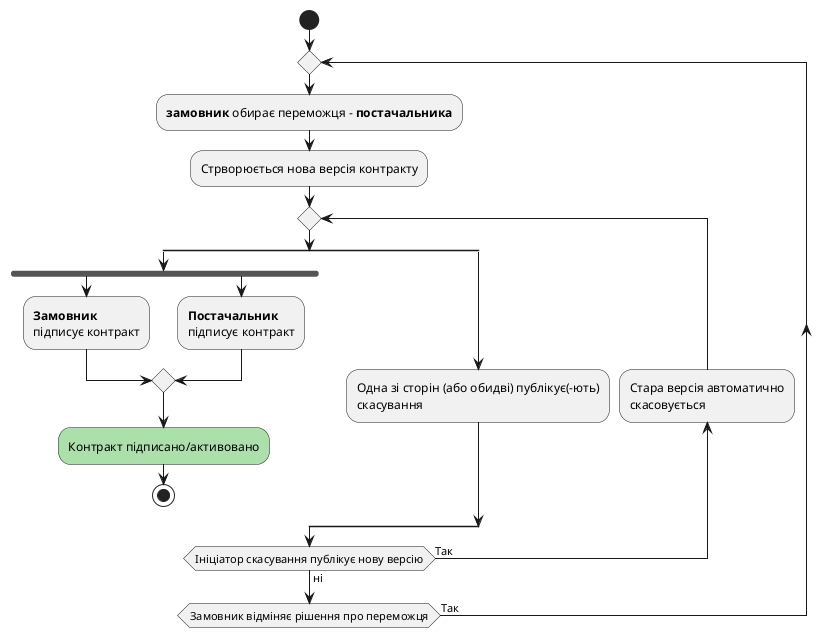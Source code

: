 @startuml
start


repeat

:**замовник** обирає переможця - **постачальника**;


:Стрворюється нова версія контракту;

repeat
split

    fork
        :**Замовник** \nпідписує контракт;
    fork again
        :**Постачальник** \nпідписує контракт;
    end merge
        #abe0ab :Контракт підписано/активовано;
        stop
split again
    :Одна зі сторін (або обидві) публікує(-ють)\nскасування;

end split

backward :Стара версія автоматично\nскасовується;
repeat while (Ініціатор скасування публікує нову версію) is (Так) not (ні);



repeat while (Замовник відміняє рішення про переможця) is (Так);


detach

@enduml